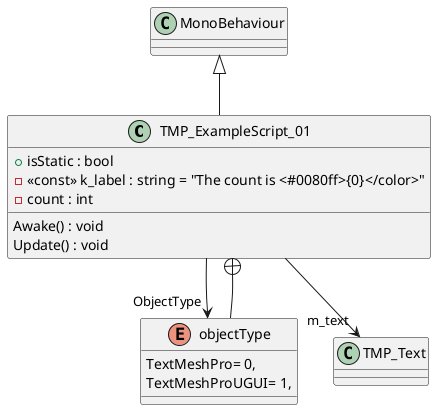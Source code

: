 @startuml
class TMP_ExampleScript_01 {
    + isStatic : bool
    - <<const>> k_label : string = "The count is <#0080ff>{0&#125;</color>"
    - count : int
    Awake() : void
    Update() : void
}
enum objectType {
    TextMeshPro= 0,
    TextMeshProUGUI= 1,
}
MonoBehaviour <|-- TMP_ExampleScript_01
TMP_ExampleScript_01 --> "ObjectType" objectType
TMP_ExampleScript_01 --> "m_text" TMP_Text
TMP_ExampleScript_01 +-- objectType
@enduml
